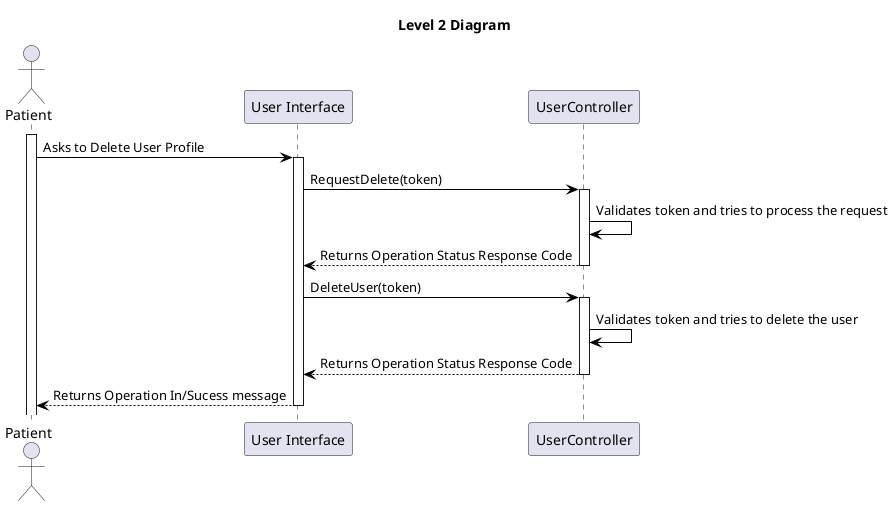 @startuml level_2

title Level 2 Diagram

hide empty members
'skinparam Linetype ortho

skinparam class {
    BackgroundColor<<valueObject>> #D6EAF8
    BackgroundColor<<root>> #FDEBD0
    BackgroundColor<<service>> #D1F2EB
    BackgroundColor #FEF9E7
    ArrowColor Black
}

skinparam package {
    BackgroundColor #EBF5FB
}

actor Patient as P
participant "User Interface" as UI
participant "UserController" as C

activate P
P -> UI: Asks to Delete User Profile
activate UI
UI -> C: RequestDelete(token)
activate C
C -> C: Validates token and tries to process the request
C --> UI: Returns Operation Status Response Code
deactivate C
UI -> C: DeleteUser(token)
activate C
C -> C: Validates token and tries to delete the user
C --> UI: Returns Operation Status Response Code
deactivate C
UI --> P: Returns Operation In/Sucess message
deactivate UI

@enduml